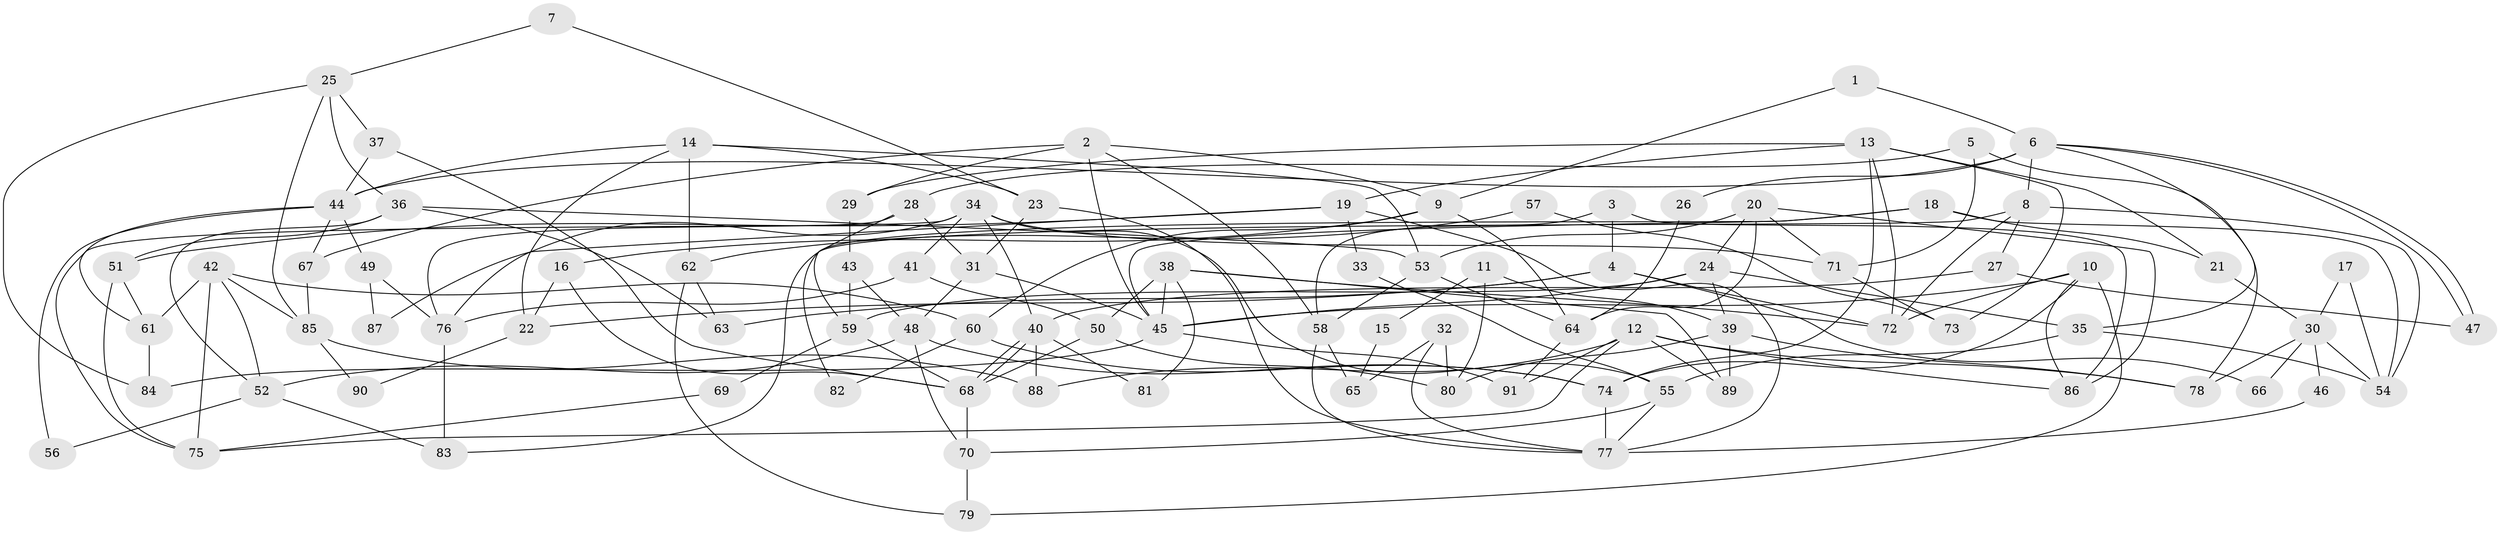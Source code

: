 // Generated by graph-tools (version 1.1) at 2025/11/02/27/25 16:11:17]
// undirected, 91 vertices, 182 edges
graph export_dot {
graph [start="1"]
  node [color=gray90,style=filled];
  1;
  2;
  3;
  4;
  5;
  6;
  7;
  8;
  9;
  10;
  11;
  12;
  13;
  14;
  15;
  16;
  17;
  18;
  19;
  20;
  21;
  22;
  23;
  24;
  25;
  26;
  27;
  28;
  29;
  30;
  31;
  32;
  33;
  34;
  35;
  36;
  37;
  38;
  39;
  40;
  41;
  42;
  43;
  44;
  45;
  46;
  47;
  48;
  49;
  50;
  51;
  52;
  53;
  54;
  55;
  56;
  57;
  58;
  59;
  60;
  61;
  62;
  63;
  64;
  65;
  66;
  67;
  68;
  69;
  70;
  71;
  72;
  73;
  74;
  75;
  76;
  77;
  78;
  79;
  80;
  81;
  82;
  83;
  84;
  85;
  86;
  87;
  88;
  89;
  90;
  91;
  1 -- 9;
  1 -- 6;
  2 -- 58;
  2 -- 9;
  2 -- 29;
  2 -- 45;
  2 -- 67;
  3 -- 86;
  3 -- 58;
  3 -- 4;
  4 -- 72;
  4 -- 22;
  4 -- 63;
  4 -- 66;
  5 -- 71;
  5 -- 28;
  5 -- 78;
  6 -- 44;
  6 -- 47;
  6 -- 47;
  6 -- 8;
  6 -- 26;
  6 -- 35;
  7 -- 25;
  7 -- 23;
  8 -- 83;
  8 -- 27;
  8 -- 54;
  8 -- 72;
  9 -- 16;
  9 -- 64;
  9 -- 60;
  10 -- 74;
  10 -- 45;
  10 -- 72;
  10 -- 79;
  10 -- 86;
  11 -- 39;
  11 -- 80;
  11 -- 15;
  12 -- 75;
  12 -- 78;
  12 -- 86;
  12 -- 88;
  12 -- 89;
  12 -- 91;
  13 -- 72;
  13 -- 29;
  13 -- 19;
  13 -- 21;
  13 -- 73;
  13 -- 74;
  14 -- 62;
  14 -- 23;
  14 -- 22;
  14 -- 44;
  14 -- 53;
  15 -- 65;
  16 -- 68;
  16 -- 22;
  17 -- 54;
  17 -- 30;
  18 -- 21;
  18 -- 45;
  18 -- 54;
  18 -- 82;
  19 -- 51;
  19 -- 33;
  19 -- 77;
  19 -- 87;
  20 -- 86;
  20 -- 53;
  20 -- 24;
  20 -- 64;
  20 -- 71;
  21 -- 30;
  22 -- 90;
  23 -- 77;
  23 -- 31;
  24 -- 35;
  24 -- 39;
  24 -- 45;
  24 -- 59;
  25 -- 37;
  25 -- 84;
  25 -- 36;
  25 -- 85;
  26 -- 64;
  27 -- 40;
  27 -- 47;
  28 -- 59;
  28 -- 76;
  28 -- 31;
  29 -- 43;
  30 -- 78;
  30 -- 54;
  30 -- 46;
  30 -- 66;
  31 -- 45;
  31 -- 48;
  32 -- 77;
  32 -- 80;
  32 -- 65;
  33 -- 55;
  34 -- 55;
  34 -- 40;
  34 -- 41;
  34 -- 71;
  34 -- 75;
  34 -- 76;
  35 -- 54;
  35 -- 55;
  36 -- 53;
  36 -- 51;
  36 -- 52;
  36 -- 63;
  37 -- 44;
  37 -- 68;
  38 -- 72;
  38 -- 45;
  38 -- 50;
  38 -- 81;
  38 -- 89;
  39 -- 89;
  39 -- 78;
  39 -- 80;
  40 -- 88;
  40 -- 68;
  40 -- 68;
  40 -- 81;
  41 -- 50;
  41 -- 76;
  42 -- 60;
  42 -- 61;
  42 -- 52;
  42 -- 75;
  42 -- 85;
  43 -- 59;
  43 -- 48;
  44 -- 67;
  44 -- 49;
  44 -- 56;
  44 -- 61;
  45 -- 84;
  45 -- 91;
  46 -- 77;
  48 -- 52;
  48 -- 70;
  48 -- 74;
  49 -- 76;
  49 -- 87;
  50 -- 68;
  50 -- 80;
  51 -- 75;
  51 -- 61;
  52 -- 56;
  52 -- 83;
  53 -- 64;
  53 -- 58;
  55 -- 77;
  55 -- 70;
  57 -- 73;
  57 -- 62;
  58 -- 77;
  58 -- 65;
  59 -- 68;
  59 -- 69;
  60 -- 74;
  60 -- 82;
  61 -- 84;
  62 -- 79;
  62 -- 63;
  64 -- 91;
  67 -- 85;
  68 -- 70;
  69 -- 75;
  70 -- 79;
  71 -- 73;
  74 -- 77;
  76 -- 83;
  85 -- 88;
  85 -- 90;
}
